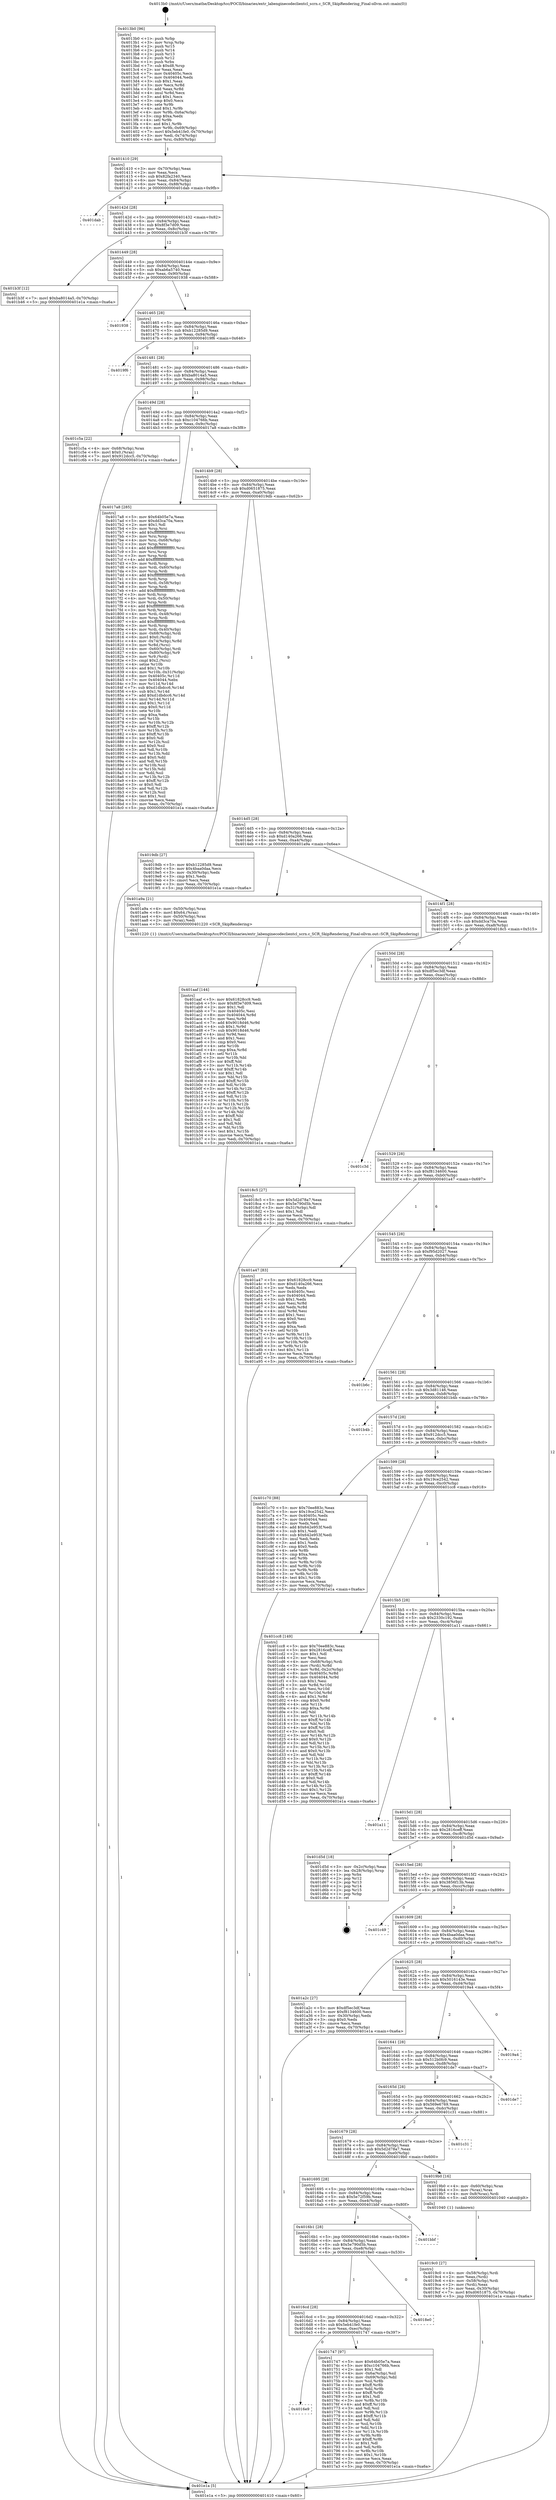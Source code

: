 digraph "0x4013b0" {
  label = "0x4013b0 (/mnt/c/Users/mathe/Desktop/tcc/POCII/binaries/extr_labenginecodeclientcl_scrn.c_SCR_SkipRendering_Final-ollvm.out::main(0))"
  labelloc = "t"
  node[shape=record]

  Entry [label="",width=0.3,height=0.3,shape=circle,fillcolor=black,style=filled]
  "0x401410" [label="{
     0x401410 [29]\l
     | [instrs]\l
     &nbsp;&nbsp;0x401410 \<+3\>: mov -0x70(%rbp),%eax\l
     &nbsp;&nbsp;0x401413 \<+2\>: mov %eax,%ecx\l
     &nbsp;&nbsp;0x401415 \<+6\>: sub $0x82fa2340,%ecx\l
     &nbsp;&nbsp;0x40141b \<+6\>: mov %eax,-0x84(%rbp)\l
     &nbsp;&nbsp;0x401421 \<+6\>: mov %ecx,-0x88(%rbp)\l
     &nbsp;&nbsp;0x401427 \<+6\>: je 0000000000401dab \<main+0x9fb\>\l
  }"]
  "0x401dab" [label="{
     0x401dab\l
  }", style=dashed]
  "0x40142d" [label="{
     0x40142d [28]\l
     | [instrs]\l
     &nbsp;&nbsp;0x40142d \<+5\>: jmp 0000000000401432 \<main+0x82\>\l
     &nbsp;&nbsp;0x401432 \<+6\>: mov -0x84(%rbp),%eax\l
     &nbsp;&nbsp;0x401438 \<+5\>: sub $0x8f3e7d09,%eax\l
     &nbsp;&nbsp;0x40143d \<+6\>: mov %eax,-0x8c(%rbp)\l
     &nbsp;&nbsp;0x401443 \<+6\>: je 0000000000401b3f \<main+0x78f\>\l
  }"]
  Exit [label="",width=0.3,height=0.3,shape=circle,fillcolor=black,style=filled,peripheries=2]
  "0x401b3f" [label="{
     0x401b3f [12]\l
     | [instrs]\l
     &nbsp;&nbsp;0x401b3f \<+7\>: movl $0xba8014a5,-0x70(%rbp)\l
     &nbsp;&nbsp;0x401b46 \<+5\>: jmp 0000000000401e1a \<main+0xa6a\>\l
  }"]
  "0x401449" [label="{
     0x401449 [28]\l
     | [instrs]\l
     &nbsp;&nbsp;0x401449 \<+5\>: jmp 000000000040144e \<main+0x9e\>\l
     &nbsp;&nbsp;0x40144e \<+6\>: mov -0x84(%rbp),%eax\l
     &nbsp;&nbsp;0x401454 \<+5\>: sub $0xab6a5740,%eax\l
     &nbsp;&nbsp;0x401459 \<+6\>: mov %eax,-0x90(%rbp)\l
     &nbsp;&nbsp;0x40145f \<+6\>: je 0000000000401938 \<main+0x588\>\l
  }"]
  "0x401aaf" [label="{
     0x401aaf [144]\l
     | [instrs]\l
     &nbsp;&nbsp;0x401aaf \<+5\>: mov $0x61828cc9,%edi\l
     &nbsp;&nbsp;0x401ab4 \<+5\>: mov $0x8f3e7d09,%ecx\l
     &nbsp;&nbsp;0x401ab9 \<+2\>: mov $0x1,%dl\l
     &nbsp;&nbsp;0x401abb \<+7\>: mov 0x40405c,%esi\l
     &nbsp;&nbsp;0x401ac2 \<+8\>: mov 0x404044,%r8d\l
     &nbsp;&nbsp;0x401aca \<+3\>: mov %esi,%r9d\l
     &nbsp;&nbsp;0x401acd \<+7\>: add $0x9018d46,%r9d\l
     &nbsp;&nbsp;0x401ad4 \<+4\>: sub $0x1,%r9d\l
     &nbsp;&nbsp;0x401ad8 \<+7\>: sub $0x9018d46,%r9d\l
     &nbsp;&nbsp;0x401adf \<+4\>: imul %r9d,%esi\l
     &nbsp;&nbsp;0x401ae3 \<+3\>: and $0x1,%esi\l
     &nbsp;&nbsp;0x401ae6 \<+3\>: cmp $0x0,%esi\l
     &nbsp;&nbsp;0x401ae9 \<+4\>: sete %r10b\l
     &nbsp;&nbsp;0x401aed \<+4\>: cmp $0xa,%r8d\l
     &nbsp;&nbsp;0x401af1 \<+4\>: setl %r11b\l
     &nbsp;&nbsp;0x401af5 \<+3\>: mov %r10b,%bl\l
     &nbsp;&nbsp;0x401af8 \<+3\>: xor $0xff,%bl\l
     &nbsp;&nbsp;0x401afb \<+3\>: mov %r11b,%r14b\l
     &nbsp;&nbsp;0x401afe \<+4\>: xor $0xff,%r14b\l
     &nbsp;&nbsp;0x401b02 \<+3\>: xor $0x1,%dl\l
     &nbsp;&nbsp;0x401b05 \<+3\>: mov %bl,%r15b\l
     &nbsp;&nbsp;0x401b08 \<+4\>: and $0xff,%r15b\l
     &nbsp;&nbsp;0x401b0c \<+3\>: and %dl,%r10b\l
     &nbsp;&nbsp;0x401b0f \<+3\>: mov %r14b,%r12b\l
     &nbsp;&nbsp;0x401b12 \<+4\>: and $0xff,%r12b\l
     &nbsp;&nbsp;0x401b16 \<+3\>: and %dl,%r11b\l
     &nbsp;&nbsp;0x401b19 \<+3\>: or %r10b,%r15b\l
     &nbsp;&nbsp;0x401b1c \<+3\>: or %r11b,%r12b\l
     &nbsp;&nbsp;0x401b1f \<+3\>: xor %r12b,%r15b\l
     &nbsp;&nbsp;0x401b22 \<+3\>: or %r14b,%bl\l
     &nbsp;&nbsp;0x401b25 \<+3\>: xor $0xff,%bl\l
     &nbsp;&nbsp;0x401b28 \<+3\>: or $0x1,%dl\l
     &nbsp;&nbsp;0x401b2b \<+2\>: and %dl,%bl\l
     &nbsp;&nbsp;0x401b2d \<+3\>: or %bl,%r15b\l
     &nbsp;&nbsp;0x401b30 \<+4\>: test $0x1,%r15b\l
     &nbsp;&nbsp;0x401b34 \<+3\>: cmovne %ecx,%edi\l
     &nbsp;&nbsp;0x401b37 \<+3\>: mov %edi,-0x70(%rbp)\l
     &nbsp;&nbsp;0x401b3a \<+5\>: jmp 0000000000401e1a \<main+0xa6a\>\l
  }"]
  "0x401938" [label="{
     0x401938\l
  }", style=dashed]
  "0x401465" [label="{
     0x401465 [28]\l
     | [instrs]\l
     &nbsp;&nbsp;0x401465 \<+5\>: jmp 000000000040146a \<main+0xba\>\l
     &nbsp;&nbsp;0x40146a \<+6\>: mov -0x84(%rbp),%eax\l
     &nbsp;&nbsp;0x401470 \<+5\>: sub $0xb12285d9,%eax\l
     &nbsp;&nbsp;0x401475 \<+6\>: mov %eax,-0x94(%rbp)\l
     &nbsp;&nbsp;0x40147b \<+6\>: je 00000000004019f6 \<main+0x646\>\l
  }"]
  "0x4019c0" [label="{
     0x4019c0 [27]\l
     | [instrs]\l
     &nbsp;&nbsp;0x4019c0 \<+4\>: mov -0x58(%rbp),%rdi\l
     &nbsp;&nbsp;0x4019c4 \<+2\>: mov %eax,(%rdi)\l
     &nbsp;&nbsp;0x4019c6 \<+4\>: mov -0x58(%rbp),%rdi\l
     &nbsp;&nbsp;0x4019ca \<+2\>: mov (%rdi),%eax\l
     &nbsp;&nbsp;0x4019cc \<+3\>: mov %eax,-0x30(%rbp)\l
     &nbsp;&nbsp;0x4019cf \<+7\>: movl $0xd0651875,-0x70(%rbp)\l
     &nbsp;&nbsp;0x4019d6 \<+5\>: jmp 0000000000401e1a \<main+0xa6a\>\l
  }"]
  "0x4019f6" [label="{
     0x4019f6\l
  }", style=dashed]
  "0x401481" [label="{
     0x401481 [28]\l
     | [instrs]\l
     &nbsp;&nbsp;0x401481 \<+5\>: jmp 0000000000401486 \<main+0xd6\>\l
     &nbsp;&nbsp;0x401486 \<+6\>: mov -0x84(%rbp),%eax\l
     &nbsp;&nbsp;0x40148c \<+5\>: sub $0xba8014a5,%eax\l
     &nbsp;&nbsp;0x401491 \<+6\>: mov %eax,-0x98(%rbp)\l
     &nbsp;&nbsp;0x401497 \<+6\>: je 0000000000401c5a \<main+0x8aa\>\l
  }"]
  "0x4013b0" [label="{
     0x4013b0 [96]\l
     | [instrs]\l
     &nbsp;&nbsp;0x4013b0 \<+1\>: push %rbp\l
     &nbsp;&nbsp;0x4013b1 \<+3\>: mov %rsp,%rbp\l
     &nbsp;&nbsp;0x4013b4 \<+2\>: push %r15\l
     &nbsp;&nbsp;0x4013b6 \<+2\>: push %r14\l
     &nbsp;&nbsp;0x4013b8 \<+2\>: push %r13\l
     &nbsp;&nbsp;0x4013ba \<+2\>: push %r12\l
     &nbsp;&nbsp;0x4013bc \<+1\>: push %rbx\l
     &nbsp;&nbsp;0x4013bd \<+7\>: sub $0xd8,%rsp\l
     &nbsp;&nbsp;0x4013c4 \<+2\>: xor %eax,%eax\l
     &nbsp;&nbsp;0x4013c6 \<+7\>: mov 0x40405c,%ecx\l
     &nbsp;&nbsp;0x4013cd \<+7\>: mov 0x404044,%edx\l
     &nbsp;&nbsp;0x4013d4 \<+3\>: sub $0x1,%eax\l
     &nbsp;&nbsp;0x4013d7 \<+3\>: mov %ecx,%r8d\l
     &nbsp;&nbsp;0x4013da \<+3\>: add %eax,%r8d\l
     &nbsp;&nbsp;0x4013dd \<+4\>: imul %r8d,%ecx\l
     &nbsp;&nbsp;0x4013e1 \<+3\>: and $0x1,%ecx\l
     &nbsp;&nbsp;0x4013e4 \<+3\>: cmp $0x0,%ecx\l
     &nbsp;&nbsp;0x4013e7 \<+4\>: sete %r9b\l
     &nbsp;&nbsp;0x4013eb \<+4\>: and $0x1,%r9b\l
     &nbsp;&nbsp;0x4013ef \<+4\>: mov %r9b,-0x6a(%rbp)\l
     &nbsp;&nbsp;0x4013f3 \<+3\>: cmp $0xa,%edx\l
     &nbsp;&nbsp;0x4013f6 \<+4\>: setl %r9b\l
     &nbsp;&nbsp;0x4013fa \<+4\>: and $0x1,%r9b\l
     &nbsp;&nbsp;0x4013fe \<+4\>: mov %r9b,-0x69(%rbp)\l
     &nbsp;&nbsp;0x401402 \<+7\>: movl $0x5eb41fe0,-0x70(%rbp)\l
     &nbsp;&nbsp;0x401409 \<+3\>: mov %edi,-0x74(%rbp)\l
     &nbsp;&nbsp;0x40140c \<+4\>: mov %rsi,-0x80(%rbp)\l
  }"]
  "0x401c5a" [label="{
     0x401c5a [22]\l
     | [instrs]\l
     &nbsp;&nbsp;0x401c5a \<+4\>: mov -0x68(%rbp),%rax\l
     &nbsp;&nbsp;0x401c5e \<+6\>: movl $0x0,(%rax)\l
     &nbsp;&nbsp;0x401c64 \<+7\>: movl $0x912dcc5,-0x70(%rbp)\l
     &nbsp;&nbsp;0x401c6b \<+5\>: jmp 0000000000401e1a \<main+0xa6a\>\l
  }"]
  "0x40149d" [label="{
     0x40149d [28]\l
     | [instrs]\l
     &nbsp;&nbsp;0x40149d \<+5\>: jmp 00000000004014a2 \<main+0xf2\>\l
     &nbsp;&nbsp;0x4014a2 \<+6\>: mov -0x84(%rbp),%eax\l
     &nbsp;&nbsp;0x4014a8 \<+5\>: sub $0xc104766b,%eax\l
     &nbsp;&nbsp;0x4014ad \<+6\>: mov %eax,-0x9c(%rbp)\l
     &nbsp;&nbsp;0x4014b3 \<+6\>: je 00000000004017a8 \<main+0x3f8\>\l
  }"]
  "0x401e1a" [label="{
     0x401e1a [5]\l
     | [instrs]\l
     &nbsp;&nbsp;0x401e1a \<+5\>: jmp 0000000000401410 \<main+0x60\>\l
  }"]
  "0x4017a8" [label="{
     0x4017a8 [285]\l
     | [instrs]\l
     &nbsp;&nbsp;0x4017a8 \<+5\>: mov $0x64b05e7a,%eax\l
     &nbsp;&nbsp;0x4017ad \<+5\>: mov $0xdd3ca70a,%ecx\l
     &nbsp;&nbsp;0x4017b2 \<+2\>: mov $0x1,%dl\l
     &nbsp;&nbsp;0x4017b4 \<+3\>: mov %rsp,%rsi\l
     &nbsp;&nbsp;0x4017b7 \<+4\>: add $0xfffffffffffffff0,%rsi\l
     &nbsp;&nbsp;0x4017bb \<+3\>: mov %rsi,%rsp\l
     &nbsp;&nbsp;0x4017be \<+4\>: mov %rsi,-0x68(%rbp)\l
     &nbsp;&nbsp;0x4017c2 \<+3\>: mov %rsp,%rsi\l
     &nbsp;&nbsp;0x4017c5 \<+4\>: add $0xfffffffffffffff0,%rsi\l
     &nbsp;&nbsp;0x4017c9 \<+3\>: mov %rsi,%rsp\l
     &nbsp;&nbsp;0x4017cc \<+3\>: mov %rsp,%rdi\l
     &nbsp;&nbsp;0x4017cf \<+4\>: add $0xfffffffffffffff0,%rdi\l
     &nbsp;&nbsp;0x4017d3 \<+3\>: mov %rdi,%rsp\l
     &nbsp;&nbsp;0x4017d6 \<+4\>: mov %rdi,-0x60(%rbp)\l
     &nbsp;&nbsp;0x4017da \<+3\>: mov %rsp,%rdi\l
     &nbsp;&nbsp;0x4017dd \<+4\>: add $0xfffffffffffffff0,%rdi\l
     &nbsp;&nbsp;0x4017e1 \<+3\>: mov %rdi,%rsp\l
     &nbsp;&nbsp;0x4017e4 \<+4\>: mov %rdi,-0x58(%rbp)\l
     &nbsp;&nbsp;0x4017e8 \<+3\>: mov %rsp,%rdi\l
     &nbsp;&nbsp;0x4017eb \<+4\>: add $0xfffffffffffffff0,%rdi\l
     &nbsp;&nbsp;0x4017ef \<+3\>: mov %rdi,%rsp\l
     &nbsp;&nbsp;0x4017f2 \<+4\>: mov %rdi,-0x50(%rbp)\l
     &nbsp;&nbsp;0x4017f6 \<+3\>: mov %rsp,%rdi\l
     &nbsp;&nbsp;0x4017f9 \<+4\>: add $0xfffffffffffffff0,%rdi\l
     &nbsp;&nbsp;0x4017fd \<+3\>: mov %rdi,%rsp\l
     &nbsp;&nbsp;0x401800 \<+4\>: mov %rdi,-0x48(%rbp)\l
     &nbsp;&nbsp;0x401804 \<+3\>: mov %rsp,%rdi\l
     &nbsp;&nbsp;0x401807 \<+4\>: add $0xfffffffffffffff0,%rdi\l
     &nbsp;&nbsp;0x40180b \<+3\>: mov %rdi,%rsp\l
     &nbsp;&nbsp;0x40180e \<+4\>: mov %rdi,-0x40(%rbp)\l
     &nbsp;&nbsp;0x401812 \<+4\>: mov -0x68(%rbp),%rdi\l
     &nbsp;&nbsp;0x401816 \<+6\>: movl $0x0,(%rdi)\l
     &nbsp;&nbsp;0x40181c \<+4\>: mov -0x74(%rbp),%r8d\l
     &nbsp;&nbsp;0x401820 \<+3\>: mov %r8d,(%rsi)\l
     &nbsp;&nbsp;0x401823 \<+4\>: mov -0x60(%rbp),%rdi\l
     &nbsp;&nbsp;0x401827 \<+4\>: mov -0x80(%rbp),%r9\l
     &nbsp;&nbsp;0x40182b \<+3\>: mov %r9,(%rdi)\l
     &nbsp;&nbsp;0x40182e \<+3\>: cmpl $0x2,(%rsi)\l
     &nbsp;&nbsp;0x401831 \<+4\>: setne %r10b\l
     &nbsp;&nbsp;0x401835 \<+4\>: and $0x1,%r10b\l
     &nbsp;&nbsp;0x401839 \<+4\>: mov %r10b,-0x31(%rbp)\l
     &nbsp;&nbsp;0x40183d \<+8\>: mov 0x40405c,%r11d\l
     &nbsp;&nbsp;0x401845 \<+7\>: mov 0x404044,%ebx\l
     &nbsp;&nbsp;0x40184c \<+3\>: mov %r11d,%r14d\l
     &nbsp;&nbsp;0x40184f \<+7\>: sub $0xd1dbdcc6,%r14d\l
     &nbsp;&nbsp;0x401856 \<+4\>: sub $0x1,%r14d\l
     &nbsp;&nbsp;0x40185a \<+7\>: add $0xd1dbdcc6,%r14d\l
     &nbsp;&nbsp;0x401861 \<+4\>: imul %r14d,%r11d\l
     &nbsp;&nbsp;0x401865 \<+4\>: and $0x1,%r11d\l
     &nbsp;&nbsp;0x401869 \<+4\>: cmp $0x0,%r11d\l
     &nbsp;&nbsp;0x40186d \<+4\>: sete %r10b\l
     &nbsp;&nbsp;0x401871 \<+3\>: cmp $0xa,%ebx\l
     &nbsp;&nbsp;0x401874 \<+4\>: setl %r15b\l
     &nbsp;&nbsp;0x401878 \<+3\>: mov %r10b,%r12b\l
     &nbsp;&nbsp;0x40187b \<+4\>: xor $0xff,%r12b\l
     &nbsp;&nbsp;0x40187f \<+3\>: mov %r15b,%r13b\l
     &nbsp;&nbsp;0x401882 \<+4\>: xor $0xff,%r13b\l
     &nbsp;&nbsp;0x401886 \<+3\>: xor $0x0,%dl\l
     &nbsp;&nbsp;0x401889 \<+3\>: mov %r12b,%sil\l
     &nbsp;&nbsp;0x40188c \<+4\>: and $0x0,%sil\l
     &nbsp;&nbsp;0x401890 \<+3\>: and %dl,%r10b\l
     &nbsp;&nbsp;0x401893 \<+3\>: mov %r13b,%dil\l
     &nbsp;&nbsp;0x401896 \<+4\>: and $0x0,%dil\l
     &nbsp;&nbsp;0x40189a \<+3\>: and %dl,%r15b\l
     &nbsp;&nbsp;0x40189d \<+3\>: or %r10b,%sil\l
     &nbsp;&nbsp;0x4018a0 \<+3\>: or %r15b,%dil\l
     &nbsp;&nbsp;0x4018a3 \<+3\>: xor %dil,%sil\l
     &nbsp;&nbsp;0x4018a6 \<+3\>: or %r13b,%r12b\l
     &nbsp;&nbsp;0x4018a9 \<+4\>: xor $0xff,%r12b\l
     &nbsp;&nbsp;0x4018ad \<+3\>: or $0x0,%dl\l
     &nbsp;&nbsp;0x4018b0 \<+3\>: and %dl,%r12b\l
     &nbsp;&nbsp;0x4018b3 \<+3\>: or %r12b,%sil\l
     &nbsp;&nbsp;0x4018b6 \<+4\>: test $0x1,%sil\l
     &nbsp;&nbsp;0x4018ba \<+3\>: cmovne %ecx,%eax\l
     &nbsp;&nbsp;0x4018bd \<+3\>: mov %eax,-0x70(%rbp)\l
     &nbsp;&nbsp;0x4018c0 \<+5\>: jmp 0000000000401e1a \<main+0xa6a\>\l
  }"]
  "0x4014b9" [label="{
     0x4014b9 [28]\l
     | [instrs]\l
     &nbsp;&nbsp;0x4014b9 \<+5\>: jmp 00000000004014be \<main+0x10e\>\l
     &nbsp;&nbsp;0x4014be \<+6\>: mov -0x84(%rbp),%eax\l
     &nbsp;&nbsp;0x4014c4 \<+5\>: sub $0xd0651875,%eax\l
     &nbsp;&nbsp;0x4014c9 \<+6\>: mov %eax,-0xa0(%rbp)\l
     &nbsp;&nbsp;0x4014cf \<+6\>: je 00000000004019db \<main+0x62b\>\l
  }"]
  "0x4016e9" [label="{
     0x4016e9\l
  }", style=dashed]
  "0x4019db" [label="{
     0x4019db [27]\l
     | [instrs]\l
     &nbsp;&nbsp;0x4019db \<+5\>: mov $0xb12285d9,%eax\l
     &nbsp;&nbsp;0x4019e0 \<+5\>: mov $0x4baa0daa,%ecx\l
     &nbsp;&nbsp;0x4019e5 \<+3\>: mov -0x30(%rbp),%edx\l
     &nbsp;&nbsp;0x4019e8 \<+3\>: cmp $0x1,%edx\l
     &nbsp;&nbsp;0x4019eb \<+3\>: cmovl %ecx,%eax\l
     &nbsp;&nbsp;0x4019ee \<+3\>: mov %eax,-0x70(%rbp)\l
     &nbsp;&nbsp;0x4019f1 \<+5\>: jmp 0000000000401e1a \<main+0xa6a\>\l
  }"]
  "0x4014d5" [label="{
     0x4014d5 [28]\l
     | [instrs]\l
     &nbsp;&nbsp;0x4014d5 \<+5\>: jmp 00000000004014da \<main+0x12a\>\l
     &nbsp;&nbsp;0x4014da \<+6\>: mov -0x84(%rbp),%eax\l
     &nbsp;&nbsp;0x4014e0 \<+5\>: sub $0xd140a266,%eax\l
     &nbsp;&nbsp;0x4014e5 \<+6\>: mov %eax,-0xa4(%rbp)\l
     &nbsp;&nbsp;0x4014eb \<+6\>: je 0000000000401a9a \<main+0x6ea\>\l
  }"]
  "0x401747" [label="{
     0x401747 [97]\l
     | [instrs]\l
     &nbsp;&nbsp;0x401747 \<+5\>: mov $0x64b05e7a,%eax\l
     &nbsp;&nbsp;0x40174c \<+5\>: mov $0xc104766b,%ecx\l
     &nbsp;&nbsp;0x401751 \<+2\>: mov $0x1,%dl\l
     &nbsp;&nbsp;0x401753 \<+4\>: mov -0x6a(%rbp),%sil\l
     &nbsp;&nbsp;0x401757 \<+4\>: mov -0x69(%rbp),%dil\l
     &nbsp;&nbsp;0x40175b \<+3\>: mov %sil,%r8b\l
     &nbsp;&nbsp;0x40175e \<+4\>: xor $0xff,%r8b\l
     &nbsp;&nbsp;0x401762 \<+3\>: mov %dil,%r9b\l
     &nbsp;&nbsp;0x401765 \<+4\>: xor $0xff,%r9b\l
     &nbsp;&nbsp;0x401769 \<+3\>: xor $0x1,%dl\l
     &nbsp;&nbsp;0x40176c \<+3\>: mov %r8b,%r10b\l
     &nbsp;&nbsp;0x40176f \<+4\>: and $0xff,%r10b\l
     &nbsp;&nbsp;0x401773 \<+3\>: and %dl,%sil\l
     &nbsp;&nbsp;0x401776 \<+3\>: mov %r9b,%r11b\l
     &nbsp;&nbsp;0x401779 \<+4\>: and $0xff,%r11b\l
     &nbsp;&nbsp;0x40177d \<+3\>: and %dl,%dil\l
     &nbsp;&nbsp;0x401780 \<+3\>: or %sil,%r10b\l
     &nbsp;&nbsp;0x401783 \<+3\>: or %dil,%r11b\l
     &nbsp;&nbsp;0x401786 \<+3\>: xor %r11b,%r10b\l
     &nbsp;&nbsp;0x401789 \<+3\>: or %r9b,%r8b\l
     &nbsp;&nbsp;0x40178c \<+4\>: xor $0xff,%r8b\l
     &nbsp;&nbsp;0x401790 \<+3\>: or $0x1,%dl\l
     &nbsp;&nbsp;0x401793 \<+3\>: and %dl,%r8b\l
     &nbsp;&nbsp;0x401796 \<+3\>: or %r8b,%r10b\l
     &nbsp;&nbsp;0x401799 \<+4\>: test $0x1,%r10b\l
     &nbsp;&nbsp;0x40179d \<+3\>: cmovne %ecx,%eax\l
     &nbsp;&nbsp;0x4017a0 \<+3\>: mov %eax,-0x70(%rbp)\l
     &nbsp;&nbsp;0x4017a3 \<+5\>: jmp 0000000000401e1a \<main+0xa6a\>\l
  }"]
  "0x401a9a" [label="{
     0x401a9a [21]\l
     | [instrs]\l
     &nbsp;&nbsp;0x401a9a \<+4\>: mov -0x50(%rbp),%rax\l
     &nbsp;&nbsp;0x401a9e \<+6\>: movl $0x64,(%rax)\l
     &nbsp;&nbsp;0x401aa4 \<+4\>: mov -0x50(%rbp),%rax\l
     &nbsp;&nbsp;0x401aa8 \<+2\>: mov (%rax),%edi\l
     &nbsp;&nbsp;0x401aaa \<+5\>: call 0000000000401220 \<SCR_SkipRendering\>\l
     | [calls]\l
     &nbsp;&nbsp;0x401220 \{1\} (/mnt/c/Users/mathe/Desktop/tcc/POCII/binaries/extr_labenginecodeclientcl_scrn.c_SCR_SkipRendering_Final-ollvm.out::SCR_SkipRendering)\l
  }"]
  "0x4014f1" [label="{
     0x4014f1 [28]\l
     | [instrs]\l
     &nbsp;&nbsp;0x4014f1 \<+5\>: jmp 00000000004014f6 \<main+0x146\>\l
     &nbsp;&nbsp;0x4014f6 \<+6\>: mov -0x84(%rbp),%eax\l
     &nbsp;&nbsp;0x4014fc \<+5\>: sub $0xdd3ca70a,%eax\l
     &nbsp;&nbsp;0x401501 \<+6\>: mov %eax,-0xa8(%rbp)\l
     &nbsp;&nbsp;0x401507 \<+6\>: je 00000000004018c5 \<main+0x515\>\l
  }"]
  "0x4016cd" [label="{
     0x4016cd [28]\l
     | [instrs]\l
     &nbsp;&nbsp;0x4016cd \<+5\>: jmp 00000000004016d2 \<main+0x322\>\l
     &nbsp;&nbsp;0x4016d2 \<+6\>: mov -0x84(%rbp),%eax\l
     &nbsp;&nbsp;0x4016d8 \<+5\>: sub $0x5eb41fe0,%eax\l
     &nbsp;&nbsp;0x4016dd \<+6\>: mov %eax,-0xec(%rbp)\l
     &nbsp;&nbsp;0x4016e3 \<+6\>: je 0000000000401747 \<main+0x397\>\l
  }"]
  "0x4018c5" [label="{
     0x4018c5 [27]\l
     | [instrs]\l
     &nbsp;&nbsp;0x4018c5 \<+5\>: mov $0x5d2d78a7,%eax\l
     &nbsp;&nbsp;0x4018ca \<+5\>: mov $0x5e790d5b,%ecx\l
     &nbsp;&nbsp;0x4018cf \<+3\>: mov -0x31(%rbp),%dl\l
     &nbsp;&nbsp;0x4018d2 \<+3\>: test $0x1,%dl\l
     &nbsp;&nbsp;0x4018d5 \<+3\>: cmovne %ecx,%eax\l
     &nbsp;&nbsp;0x4018d8 \<+3\>: mov %eax,-0x70(%rbp)\l
     &nbsp;&nbsp;0x4018db \<+5\>: jmp 0000000000401e1a \<main+0xa6a\>\l
  }"]
  "0x40150d" [label="{
     0x40150d [28]\l
     | [instrs]\l
     &nbsp;&nbsp;0x40150d \<+5\>: jmp 0000000000401512 \<main+0x162\>\l
     &nbsp;&nbsp;0x401512 \<+6\>: mov -0x84(%rbp),%eax\l
     &nbsp;&nbsp;0x401518 \<+5\>: sub $0xdf5ec3df,%eax\l
     &nbsp;&nbsp;0x40151d \<+6\>: mov %eax,-0xac(%rbp)\l
     &nbsp;&nbsp;0x401523 \<+6\>: je 0000000000401c3d \<main+0x88d\>\l
  }"]
  "0x4018e0" [label="{
     0x4018e0\l
  }", style=dashed]
  "0x401c3d" [label="{
     0x401c3d\l
  }", style=dashed]
  "0x401529" [label="{
     0x401529 [28]\l
     | [instrs]\l
     &nbsp;&nbsp;0x401529 \<+5\>: jmp 000000000040152e \<main+0x17e\>\l
     &nbsp;&nbsp;0x40152e \<+6\>: mov -0x84(%rbp),%eax\l
     &nbsp;&nbsp;0x401534 \<+5\>: sub $0xf8134600,%eax\l
     &nbsp;&nbsp;0x401539 \<+6\>: mov %eax,-0xb0(%rbp)\l
     &nbsp;&nbsp;0x40153f \<+6\>: je 0000000000401a47 \<main+0x697\>\l
  }"]
  "0x4016b1" [label="{
     0x4016b1 [28]\l
     | [instrs]\l
     &nbsp;&nbsp;0x4016b1 \<+5\>: jmp 00000000004016b6 \<main+0x306\>\l
     &nbsp;&nbsp;0x4016b6 \<+6\>: mov -0x84(%rbp),%eax\l
     &nbsp;&nbsp;0x4016bc \<+5\>: sub $0x5e790d5b,%eax\l
     &nbsp;&nbsp;0x4016c1 \<+6\>: mov %eax,-0xe8(%rbp)\l
     &nbsp;&nbsp;0x4016c7 \<+6\>: je 00000000004018e0 \<main+0x530\>\l
  }"]
  "0x401a47" [label="{
     0x401a47 [83]\l
     | [instrs]\l
     &nbsp;&nbsp;0x401a47 \<+5\>: mov $0x61828cc9,%eax\l
     &nbsp;&nbsp;0x401a4c \<+5\>: mov $0xd140a266,%ecx\l
     &nbsp;&nbsp;0x401a51 \<+2\>: xor %edx,%edx\l
     &nbsp;&nbsp;0x401a53 \<+7\>: mov 0x40405c,%esi\l
     &nbsp;&nbsp;0x401a5a \<+7\>: mov 0x404044,%edi\l
     &nbsp;&nbsp;0x401a61 \<+3\>: sub $0x1,%edx\l
     &nbsp;&nbsp;0x401a64 \<+3\>: mov %esi,%r8d\l
     &nbsp;&nbsp;0x401a67 \<+3\>: add %edx,%r8d\l
     &nbsp;&nbsp;0x401a6a \<+4\>: imul %r8d,%esi\l
     &nbsp;&nbsp;0x401a6e \<+3\>: and $0x1,%esi\l
     &nbsp;&nbsp;0x401a71 \<+3\>: cmp $0x0,%esi\l
     &nbsp;&nbsp;0x401a74 \<+4\>: sete %r9b\l
     &nbsp;&nbsp;0x401a78 \<+3\>: cmp $0xa,%edi\l
     &nbsp;&nbsp;0x401a7b \<+4\>: setl %r10b\l
     &nbsp;&nbsp;0x401a7f \<+3\>: mov %r9b,%r11b\l
     &nbsp;&nbsp;0x401a82 \<+3\>: and %r10b,%r11b\l
     &nbsp;&nbsp;0x401a85 \<+3\>: xor %r10b,%r9b\l
     &nbsp;&nbsp;0x401a88 \<+3\>: or %r9b,%r11b\l
     &nbsp;&nbsp;0x401a8b \<+4\>: test $0x1,%r11b\l
     &nbsp;&nbsp;0x401a8f \<+3\>: cmovne %ecx,%eax\l
     &nbsp;&nbsp;0x401a92 \<+3\>: mov %eax,-0x70(%rbp)\l
     &nbsp;&nbsp;0x401a95 \<+5\>: jmp 0000000000401e1a \<main+0xa6a\>\l
  }"]
  "0x401545" [label="{
     0x401545 [28]\l
     | [instrs]\l
     &nbsp;&nbsp;0x401545 \<+5\>: jmp 000000000040154a \<main+0x19a\>\l
     &nbsp;&nbsp;0x40154a \<+6\>: mov -0x84(%rbp),%eax\l
     &nbsp;&nbsp;0x401550 \<+5\>: sub $0xf95d2027,%eax\l
     &nbsp;&nbsp;0x401555 \<+6\>: mov %eax,-0xb4(%rbp)\l
     &nbsp;&nbsp;0x40155b \<+6\>: je 0000000000401b6c \<main+0x7bc\>\l
  }"]
  "0x401bbf" [label="{
     0x401bbf\l
  }", style=dashed]
  "0x401b6c" [label="{
     0x401b6c\l
  }", style=dashed]
  "0x401561" [label="{
     0x401561 [28]\l
     | [instrs]\l
     &nbsp;&nbsp;0x401561 \<+5\>: jmp 0000000000401566 \<main+0x1b6\>\l
     &nbsp;&nbsp;0x401566 \<+6\>: mov -0x84(%rbp),%eax\l
     &nbsp;&nbsp;0x40156c \<+5\>: sub $0x3d81146,%eax\l
     &nbsp;&nbsp;0x401571 \<+6\>: mov %eax,-0xb8(%rbp)\l
     &nbsp;&nbsp;0x401577 \<+6\>: je 0000000000401b4b \<main+0x79b\>\l
  }"]
  "0x401695" [label="{
     0x401695 [28]\l
     | [instrs]\l
     &nbsp;&nbsp;0x401695 \<+5\>: jmp 000000000040169a \<main+0x2ea\>\l
     &nbsp;&nbsp;0x40169a \<+6\>: mov -0x84(%rbp),%eax\l
     &nbsp;&nbsp;0x4016a0 \<+5\>: sub $0x5e72f59b,%eax\l
     &nbsp;&nbsp;0x4016a5 \<+6\>: mov %eax,-0xe4(%rbp)\l
     &nbsp;&nbsp;0x4016ab \<+6\>: je 0000000000401bbf \<main+0x80f\>\l
  }"]
  "0x401b4b" [label="{
     0x401b4b\l
  }", style=dashed]
  "0x40157d" [label="{
     0x40157d [28]\l
     | [instrs]\l
     &nbsp;&nbsp;0x40157d \<+5\>: jmp 0000000000401582 \<main+0x1d2\>\l
     &nbsp;&nbsp;0x401582 \<+6\>: mov -0x84(%rbp),%eax\l
     &nbsp;&nbsp;0x401588 \<+5\>: sub $0x912dcc5,%eax\l
     &nbsp;&nbsp;0x40158d \<+6\>: mov %eax,-0xbc(%rbp)\l
     &nbsp;&nbsp;0x401593 \<+6\>: je 0000000000401c70 \<main+0x8c0\>\l
  }"]
  "0x4019b0" [label="{
     0x4019b0 [16]\l
     | [instrs]\l
     &nbsp;&nbsp;0x4019b0 \<+4\>: mov -0x60(%rbp),%rax\l
     &nbsp;&nbsp;0x4019b4 \<+3\>: mov (%rax),%rax\l
     &nbsp;&nbsp;0x4019b7 \<+4\>: mov 0x8(%rax),%rdi\l
     &nbsp;&nbsp;0x4019bb \<+5\>: call 0000000000401040 \<atoi@plt\>\l
     | [calls]\l
     &nbsp;&nbsp;0x401040 \{1\} (unknown)\l
  }"]
  "0x401c70" [label="{
     0x401c70 [88]\l
     | [instrs]\l
     &nbsp;&nbsp;0x401c70 \<+5\>: mov $0x70ee883c,%eax\l
     &nbsp;&nbsp;0x401c75 \<+5\>: mov $0x19ce2542,%ecx\l
     &nbsp;&nbsp;0x401c7a \<+7\>: mov 0x40405c,%edx\l
     &nbsp;&nbsp;0x401c81 \<+7\>: mov 0x404044,%esi\l
     &nbsp;&nbsp;0x401c88 \<+2\>: mov %edx,%edi\l
     &nbsp;&nbsp;0x401c8a \<+6\>: add $0x642e953f,%edi\l
     &nbsp;&nbsp;0x401c90 \<+3\>: sub $0x1,%edi\l
     &nbsp;&nbsp;0x401c93 \<+6\>: sub $0x642e953f,%edi\l
     &nbsp;&nbsp;0x401c99 \<+3\>: imul %edi,%edx\l
     &nbsp;&nbsp;0x401c9c \<+3\>: and $0x1,%edx\l
     &nbsp;&nbsp;0x401c9f \<+3\>: cmp $0x0,%edx\l
     &nbsp;&nbsp;0x401ca2 \<+4\>: sete %r8b\l
     &nbsp;&nbsp;0x401ca6 \<+3\>: cmp $0xa,%esi\l
     &nbsp;&nbsp;0x401ca9 \<+4\>: setl %r9b\l
     &nbsp;&nbsp;0x401cad \<+3\>: mov %r8b,%r10b\l
     &nbsp;&nbsp;0x401cb0 \<+3\>: and %r9b,%r10b\l
     &nbsp;&nbsp;0x401cb3 \<+3\>: xor %r9b,%r8b\l
     &nbsp;&nbsp;0x401cb6 \<+3\>: or %r8b,%r10b\l
     &nbsp;&nbsp;0x401cb9 \<+4\>: test $0x1,%r10b\l
     &nbsp;&nbsp;0x401cbd \<+3\>: cmovne %ecx,%eax\l
     &nbsp;&nbsp;0x401cc0 \<+3\>: mov %eax,-0x70(%rbp)\l
     &nbsp;&nbsp;0x401cc3 \<+5\>: jmp 0000000000401e1a \<main+0xa6a\>\l
  }"]
  "0x401599" [label="{
     0x401599 [28]\l
     | [instrs]\l
     &nbsp;&nbsp;0x401599 \<+5\>: jmp 000000000040159e \<main+0x1ee\>\l
     &nbsp;&nbsp;0x40159e \<+6\>: mov -0x84(%rbp),%eax\l
     &nbsp;&nbsp;0x4015a4 \<+5\>: sub $0x19ce2542,%eax\l
     &nbsp;&nbsp;0x4015a9 \<+6\>: mov %eax,-0xc0(%rbp)\l
     &nbsp;&nbsp;0x4015af \<+6\>: je 0000000000401cc8 \<main+0x918\>\l
  }"]
  "0x401679" [label="{
     0x401679 [28]\l
     | [instrs]\l
     &nbsp;&nbsp;0x401679 \<+5\>: jmp 000000000040167e \<main+0x2ce\>\l
     &nbsp;&nbsp;0x40167e \<+6\>: mov -0x84(%rbp),%eax\l
     &nbsp;&nbsp;0x401684 \<+5\>: sub $0x5d2d78a7,%eax\l
     &nbsp;&nbsp;0x401689 \<+6\>: mov %eax,-0xe0(%rbp)\l
     &nbsp;&nbsp;0x40168f \<+6\>: je 00000000004019b0 \<main+0x600\>\l
  }"]
  "0x401cc8" [label="{
     0x401cc8 [149]\l
     | [instrs]\l
     &nbsp;&nbsp;0x401cc8 \<+5\>: mov $0x70ee883c,%eax\l
     &nbsp;&nbsp;0x401ccd \<+5\>: mov $0x2816ceff,%ecx\l
     &nbsp;&nbsp;0x401cd2 \<+2\>: mov $0x1,%dl\l
     &nbsp;&nbsp;0x401cd4 \<+2\>: xor %esi,%esi\l
     &nbsp;&nbsp;0x401cd6 \<+4\>: mov -0x68(%rbp),%rdi\l
     &nbsp;&nbsp;0x401cda \<+3\>: mov (%rdi),%r8d\l
     &nbsp;&nbsp;0x401cdd \<+4\>: mov %r8d,-0x2c(%rbp)\l
     &nbsp;&nbsp;0x401ce1 \<+8\>: mov 0x40405c,%r8d\l
     &nbsp;&nbsp;0x401ce9 \<+8\>: mov 0x404044,%r9d\l
     &nbsp;&nbsp;0x401cf1 \<+3\>: sub $0x1,%esi\l
     &nbsp;&nbsp;0x401cf4 \<+3\>: mov %r8d,%r10d\l
     &nbsp;&nbsp;0x401cf7 \<+3\>: add %esi,%r10d\l
     &nbsp;&nbsp;0x401cfa \<+4\>: imul %r10d,%r8d\l
     &nbsp;&nbsp;0x401cfe \<+4\>: and $0x1,%r8d\l
     &nbsp;&nbsp;0x401d02 \<+4\>: cmp $0x0,%r8d\l
     &nbsp;&nbsp;0x401d06 \<+4\>: sete %r11b\l
     &nbsp;&nbsp;0x401d0a \<+4\>: cmp $0xa,%r9d\l
     &nbsp;&nbsp;0x401d0e \<+3\>: setl %bl\l
     &nbsp;&nbsp;0x401d11 \<+3\>: mov %r11b,%r14b\l
     &nbsp;&nbsp;0x401d14 \<+4\>: xor $0xff,%r14b\l
     &nbsp;&nbsp;0x401d18 \<+3\>: mov %bl,%r15b\l
     &nbsp;&nbsp;0x401d1b \<+4\>: xor $0xff,%r15b\l
     &nbsp;&nbsp;0x401d1f \<+3\>: xor $0x0,%dl\l
     &nbsp;&nbsp;0x401d22 \<+3\>: mov %r14b,%r12b\l
     &nbsp;&nbsp;0x401d25 \<+4\>: and $0x0,%r12b\l
     &nbsp;&nbsp;0x401d29 \<+3\>: and %dl,%r11b\l
     &nbsp;&nbsp;0x401d2c \<+3\>: mov %r15b,%r13b\l
     &nbsp;&nbsp;0x401d2f \<+4\>: and $0x0,%r13b\l
     &nbsp;&nbsp;0x401d33 \<+2\>: and %dl,%bl\l
     &nbsp;&nbsp;0x401d35 \<+3\>: or %r11b,%r12b\l
     &nbsp;&nbsp;0x401d38 \<+3\>: or %bl,%r13b\l
     &nbsp;&nbsp;0x401d3b \<+3\>: xor %r13b,%r12b\l
     &nbsp;&nbsp;0x401d3e \<+3\>: or %r15b,%r14b\l
     &nbsp;&nbsp;0x401d41 \<+4\>: xor $0xff,%r14b\l
     &nbsp;&nbsp;0x401d45 \<+3\>: or $0x0,%dl\l
     &nbsp;&nbsp;0x401d48 \<+3\>: and %dl,%r14b\l
     &nbsp;&nbsp;0x401d4b \<+3\>: or %r14b,%r12b\l
     &nbsp;&nbsp;0x401d4e \<+4\>: test $0x1,%r12b\l
     &nbsp;&nbsp;0x401d52 \<+3\>: cmovne %ecx,%eax\l
     &nbsp;&nbsp;0x401d55 \<+3\>: mov %eax,-0x70(%rbp)\l
     &nbsp;&nbsp;0x401d58 \<+5\>: jmp 0000000000401e1a \<main+0xa6a\>\l
  }"]
  "0x4015b5" [label="{
     0x4015b5 [28]\l
     | [instrs]\l
     &nbsp;&nbsp;0x4015b5 \<+5\>: jmp 00000000004015ba \<main+0x20a\>\l
     &nbsp;&nbsp;0x4015ba \<+6\>: mov -0x84(%rbp),%eax\l
     &nbsp;&nbsp;0x4015c0 \<+5\>: sub $0x2330c192,%eax\l
     &nbsp;&nbsp;0x4015c5 \<+6\>: mov %eax,-0xc4(%rbp)\l
     &nbsp;&nbsp;0x4015cb \<+6\>: je 0000000000401a11 \<main+0x661\>\l
  }"]
  "0x401c31" [label="{
     0x401c31\l
  }", style=dashed]
  "0x401a11" [label="{
     0x401a11\l
  }", style=dashed]
  "0x4015d1" [label="{
     0x4015d1 [28]\l
     | [instrs]\l
     &nbsp;&nbsp;0x4015d1 \<+5\>: jmp 00000000004015d6 \<main+0x226\>\l
     &nbsp;&nbsp;0x4015d6 \<+6\>: mov -0x84(%rbp),%eax\l
     &nbsp;&nbsp;0x4015dc \<+5\>: sub $0x2816ceff,%eax\l
     &nbsp;&nbsp;0x4015e1 \<+6\>: mov %eax,-0xc8(%rbp)\l
     &nbsp;&nbsp;0x4015e7 \<+6\>: je 0000000000401d5d \<main+0x9ad\>\l
  }"]
  "0x40165d" [label="{
     0x40165d [28]\l
     | [instrs]\l
     &nbsp;&nbsp;0x40165d \<+5\>: jmp 0000000000401662 \<main+0x2b2\>\l
     &nbsp;&nbsp;0x401662 \<+6\>: mov -0x84(%rbp),%eax\l
     &nbsp;&nbsp;0x401668 \<+5\>: sub $0x569e6769,%eax\l
     &nbsp;&nbsp;0x40166d \<+6\>: mov %eax,-0xdc(%rbp)\l
     &nbsp;&nbsp;0x401673 \<+6\>: je 0000000000401c31 \<main+0x881\>\l
  }"]
  "0x401d5d" [label="{
     0x401d5d [18]\l
     | [instrs]\l
     &nbsp;&nbsp;0x401d5d \<+3\>: mov -0x2c(%rbp),%eax\l
     &nbsp;&nbsp;0x401d60 \<+4\>: lea -0x28(%rbp),%rsp\l
     &nbsp;&nbsp;0x401d64 \<+1\>: pop %rbx\l
     &nbsp;&nbsp;0x401d65 \<+2\>: pop %r12\l
     &nbsp;&nbsp;0x401d67 \<+2\>: pop %r13\l
     &nbsp;&nbsp;0x401d69 \<+2\>: pop %r14\l
     &nbsp;&nbsp;0x401d6b \<+2\>: pop %r15\l
     &nbsp;&nbsp;0x401d6d \<+1\>: pop %rbp\l
     &nbsp;&nbsp;0x401d6e \<+1\>: ret\l
  }"]
  "0x4015ed" [label="{
     0x4015ed [28]\l
     | [instrs]\l
     &nbsp;&nbsp;0x4015ed \<+5\>: jmp 00000000004015f2 \<main+0x242\>\l
     &nbsp;&nbsp;0x4015f2 \<+6\>: mov -0x84(%rbp),%eax\l
     &nbsp;&nbsp;0x4015f8 \<+5\>: sub $0x3856f13b,%eax\l
     &nbsp;&nbsp;0x4015fd \<+6\>: mov %eax,-0xcc(%rbp)\l
     &nbsp;&nbsp;0x401603 \<+6\>: je 0000000000401c49 \<main+0x899\>\l
  }"]
  "0x401de7" [label="{
     0x401de7\l
  }", style=dashed]
  "0x401c49" [label="{
     0x401c49\l
  }", style=dashed]
  "0x401609" [label="{
     0x401609 [28]\l
     | [instrs]\l
     &nbsp;&nbsp;0x401609 \<+5\>: jmp 000000000040160e \<main+0x25e\>\l
     &nbsp;&nbsp;0x40160e \<+6\>: mov -0x84(%rbp),%eax\l
     &nbsp;&nbsp;0x401614 \<+5\>: sub $0x4baa0daa,%eax\l
     &nbsp;&nbsp;0x401619 \<+6\>: mov %eax,-0xd0(%rbp)\l
     &nbsp;&nbsp;0x40161f \<+6\>: je 0000000000401a2c \<main+0x67c\>\l
  }"]
  "0x401641" [label="{
     0x401641 [28]\l
     | [instrs]\l
     &nbsp;&nbsp;0x401641 \<+5\>: jmp 0000000000401646 \<main+0x296\>\l
     &nbsp;&nbsp;0x401646 \<+6\>: mov -0x84(%rbp),%eax\l
     &nbsp;&nbsp;0x40164c \<+5\>: sub $0x512b0fc9,%eax\l
     &nbsp;&nbsp;0x401651 \<+6\>: mov %eax,-0xd8(%rbp)\l
     &nbsp;&nbsp;0x401657 \<+6\>: je 0000000000401de7 \<main+0xa37\>\l
  }"]
  "0x401a2c" [label="{
     0x401a2c [27]\l
     | [instrs]\l
     &nbsp;&nbsp;0x401a2c \<+5\>: mov $0xdf5ec3df,%eax\l
     &nbsp;&nbsp;0x401a31 \<+5\>: mov $0xf8134600,%ecx\l
     &nbsp;&nbsp;0x401a36 \<+3\>: mov -0x30(%rbp),%edx\l
     &nbsp;&nbsp;0x401a39 \<+3\>: cmp $0x0,%edx\l
     &nbsp;&nbsp;0x401a3c \<+3\>: cmove %ecx,%eax\l
     &nbsp;&nbsp;0x401a3f \<+3\>: mov %eax,-0x70(%rbp)\l
     &nbsp;&nbsp;0x401a42 \<+5\>: jmp 0000000000401e1a \<main+0xa6a\>\l
  }"]
  "0x401625" [label="{
     0x401625 [28]\l
     | [instrs]\l
     &nbsp;&nbsp;0x401625 \<+5\>: jmp 000000000040162a \<main+0x27a\>\l
     &nbsp;&nbsp;0x40162a \<+6\>: mov -0x84(%rbp),%eax\l
     &nbsp;&nbsp;0x401630 \<+5\>: sub $0x5016143e,%eax\l
     &nbsp;&nbsp;0x401635 \<+6\>: mov %eax,-0xd4(%rbp)\l
     &nbsp;&nbsp;0x40163b \<+6\>: je 00000000004019a4 \<main+0x5f4\>\l
  }"]
  "0x4019a4" [label="{
     0x4019a4\l
  }", style=dashed]
  Entry -> "0x4013b0" [label=" 1"]
  "0x401410" -> "0x401dab" [label=" 0"]
  "0x401410" -> "0x40142d" [label=" 13"]
  "0x401d5d" -> Exit [label=" 1"]
  "0x40142d" -> "0x401b3f" [label=" 1"]
  "0x40142d" -> "0x401449" [label=" 12"]
  "0x401cc8" -> "0x401e1a" [label=" 1"]
  "0x401449" -> "0x401938" [label=" 0"]
  "0x401449" -> "0x401465" [label=" 12"]
  "0x401c70" -> "0x401e1a" [label=" 1"]
  "0x401465" -> "0x4019f6" [label=" 0"]
  "0x401465" -> "0x401481" [label=" 12"]
  "0x401c5a" -> "0x401e1a" [label=" 1"]
  "0x401481" -> "0x401c5a" [label=" 1"]
  "0x401481" -> "0x40149d" [label=" 11"]
  "0x401aaf" -> "0x401e1a" [label=" 1"]
  "0x40149d" -> "0x4017a8" [label=" 1"]
  "0x40149d" -> "0x4014b9" [label=" 10"]
  "0x401a9a" -> "0x401aaf" [label=" 1"]
  "0x4014b9" -> "0x4019db" [label=" 1"]
  "0x4014b9" -> "0x4014d5" [label=" 9"]
  "0x401a47" -> "0x401e1a" [label=" 1"]
  "0x4014d5" -> "0x401a9a" [label=" 1"]
  "0x4014d5" -> "0x4014f1" [label=" 8"]
  "0x401a2c" -> "0x401e1a" [label=" 1"]
  "0x4014f1" -> "0x4018c5" [label=" 1"]
  "0x4014f1" -> "0x40150d" [label=" 7"]
  "0x4019c0" -> "0x401e1a" [label=" 1"]
  "0x40150d" -> "0x401c3d" [label=" 0"]
  "0x40150d" -> "0x401529" [label=" 7"]
  "0x4019b0" -> "0x4019c0" [label=" 1"]
  "0x401529" -> "0x401a47" [label=" 1"]
  "0x401529" -> "0x401545" [label=" 6"]
  "0x4017a8" -> "0x401e1a" [label=" 1"]
  "0x401545" -> "0x401b6c" [label=" 0"]
  "0x401545" -> "0x401561" [label=" 6"]
  "0x401b3f" -> "0x401e1a" [label=" 1"]
  "0x401561" -> "0x401b4b" [label=" 0"]
  "0x401561" -> "0x40157d" [label=" 6"]
  "0x4013b0" -> "0x401410" [label=" 1"]
  "0x40157d" -> "0x401c70" [label=" 1"]
  "0x40157d" -> "0x401599" [label=" 5"]
  "0x401747" -> "0x401e1a" [label=" 1"]
  "0x401599" -> "0x401cc8" [label=" 1"]
  "0x401599" -> "0x4015b5" [label=" 4"]
  "0x4016cd" -> "0x401747" [label=" 1"]
  "0x4015b5" -> "0x401a11" [label=" 0"]
  "0x4015b5" -> "0x4015d1" [label=" 4"]
  "0x4019db" -> "0x401e1a" [label=" 1"]
  "0x4015d1" -> "0x401d5d" [label=" 1"]
  "0x4015d1" -> "0x4015ed" [label=" 3"]
  "0x4016b1" -> "0x4018e0" [label=" 0"]
  "0x4015ed" -> "0x401c49" [label=" 0"]
  "0x4015ed" -> "0x401609" [label=" 3"]
  "0x4018c5" -> "0x401e1a" [label=" 1"]
  "0x401609" -> "0x401a2c" [label=" 1"]
  "0x401609" -> "0x401625" [label=" 2"]
  "0x401695" -> "0x401bbf" [label=" 0"]
  "0x401625" -> "0x4019a4" [label=" 0"]
  "0x401625" -> "0x401641" [label=" 2"]
  "0x401695" -> "0x4016b1" [label=" 1"]
  "0x401641" -> "0x401de7" [label=" 0"]
  "0x401641" -> "0x40165d" [label=" 2"]
  "0x4016b1" -> "0x4016cd" [label=" 1"]
  "0x40165d" -> "0x401c31" [label=" 0"]
  "0x40165d" -> "0x401679" [label=" 2"]
  "0x4016cd" -> "0x4016e9" [label=" 0"]
  "0x401679" -> "0x4019b0" [label=" 1"]
  "0x401679" -> "0x401695" [label=" 1"]
  "0x401e1a" -> "0x401410" [label=" 12"]
}
